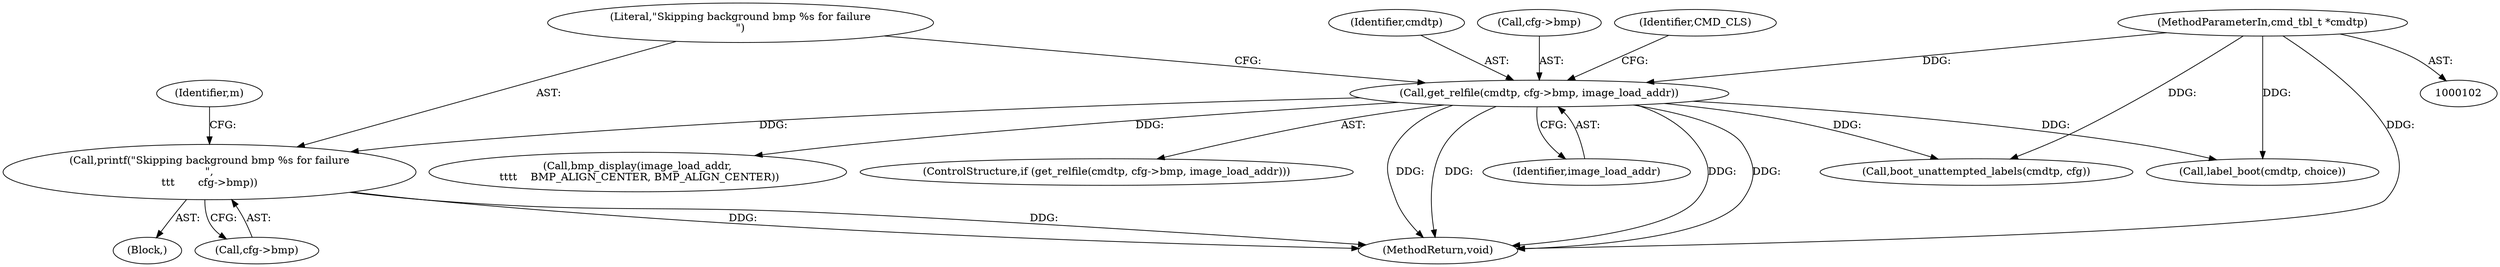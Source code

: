 digraph "0_u-boot_master_12@pointer" {
"1000134" [label="(Call,printf(\"Skipping background bmp %s for failure\n\",\n\t\t\t       cfg->bmp))"];
"1000115" [label="(Call,get_relfile(cmdtp, cfg->bmp, image_load_addr))"];
"1000103" [label="(MethodParameterIn,cmd_tbl_t *cmdtp)"];
"1000133" [label="(Block,)"];
"1000116" [label="(Identifier,cmdtp)"];
"1000128" [label="(Call,bmp_display(image_load_addr,\n \t\t\t\t    BMP_ALIGN_CENTER, BMP_ALIGN_CENTER))"];
"1000135" [label="(Literal,\"Skipping background bmp %s for failure\n\")"];
"1000114" [label="(ControlStructure,if (get_relfile(cmdtp, cfg->bmp, image_load_addr)))"];
"1000177" [label="(Call,boot_unattempted_labels(cmdtp, cfg))"];
"1000117" [label="(Call,cfg->bmp)"];
"1000180" [label="(MethodReturn,void)"];
"1000134" [label="(Call,printf(\"Skipping background bmp %s for failure\n\",\n\t\t\t       cfg->bmp))"];
"1000136" [label="(Call,cfg->bmp)"];
"1000103" [label="(MethodParameterIn,cmd_tbl_t *cmdtp)"];
"1000120" [label="(Identifier,image_load_addr)"];
"1000124" [label="(Identifier,CMD_CLS)"];
"1000162" [label="(Call,label_boot(cmdtp, choice))"];
"1000140" [label="(Identifier,m)"];
"1000115" [label="(Call,get_relfile(cmdtp, cfg->bmp, image_load_addr))"];
"1000134" -> "1000133"  [label="AST: "];
"1000134" -> "1000136"  [label="CFG: "];
"1000135" -> "1000134"  [label="AST: "];
"1000136" -> "1000134"  [label="AST: "];
"1000140" -> "1000134"  [label="CFG: "];
"1000134" -> "1000180"  [label="DDG: "];
"1000134" -> "1000180"  [label="DDG: "];
"1000115" -> "1000134"  [label="DDG: "];
"1000115" -> "1000114"  [label="AST: "];
"1000115" -> "1000120"  [label="CFG: "];
"1000116" -> "1000115"  [label="AST: "];
"1000117" -> "1000115"  [label="AST: "];
"1000120" -> "1000115"  [label="AST: "];
"1000124" -> "1000115"  [label="CFG: "];
"1000135" -> "1000115"  [label="CFG: "];
"1000115" -> "1000180"  [label="DDG: "];
"1000115" -> "1000180"  [label="DDG: "];
"1000115" -> "1000180"  [label="DDG: "];
"1000115" -> "1000180"  [label="DDG: "];
"1000103" -> "1000115"  [label="DDG: "];
"1000115" -> "1000128"  [label="DDG: "];
"1000115" -> "1000162"  [label="DDG: "];
"1000115" -> "1000177"  [label="DDG: "];
"1000103" -> "1000102"  [label="AST: "];
"1000103" -> "1000180"  [label="DDG: "];
"1000103" -> "1000162"  [label="DDG: "];
"1000103" -> "1000177"  [label="DDG: "];
}
